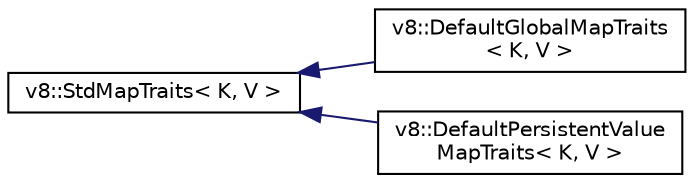 digraph "Graphical Class Hierarchy"
{
  edge [fontname="Helvetica",fontsize="10",labelfontname="Helvetica",labelfontsize="10"];
  node [fontname="Helvetica",fontsize="10",shape=record];
  rankdir="LR";
  Node1 [label="v8::StdMapTraits\< K, V \>",height=0.2,width=0.4,color="black", fillcolor="white", style="filled",URL="$classv8_1_1StdMapTraits.html"];
  Node1 -> Node2 [dir="back",color="midnightblue",fontsize="10",style="solid",fontname="Helvetica"];
  Node2 [label="v8::DefaultGlobalMapTraits\l\< K, V \>",height=0.2,width=0.4,color="black", fillcolor="white", style="filled",URL="$classv8_1_1DefaultGlobalMapTraits.html"];
  Node1 -> Node3 [dir="back",color="midnightblue",fontsize="10",style="solid",fontname="Helvetica"];
  Node3 [label="v8::DefaultPersistentValue\lMapTraits\< K, V \>",height=0.2,width=0.4,color="black", fillcolor="white", style="filled",URL="$classv8_1_1DefaultPersistentValueMapTraits.html"];
}
